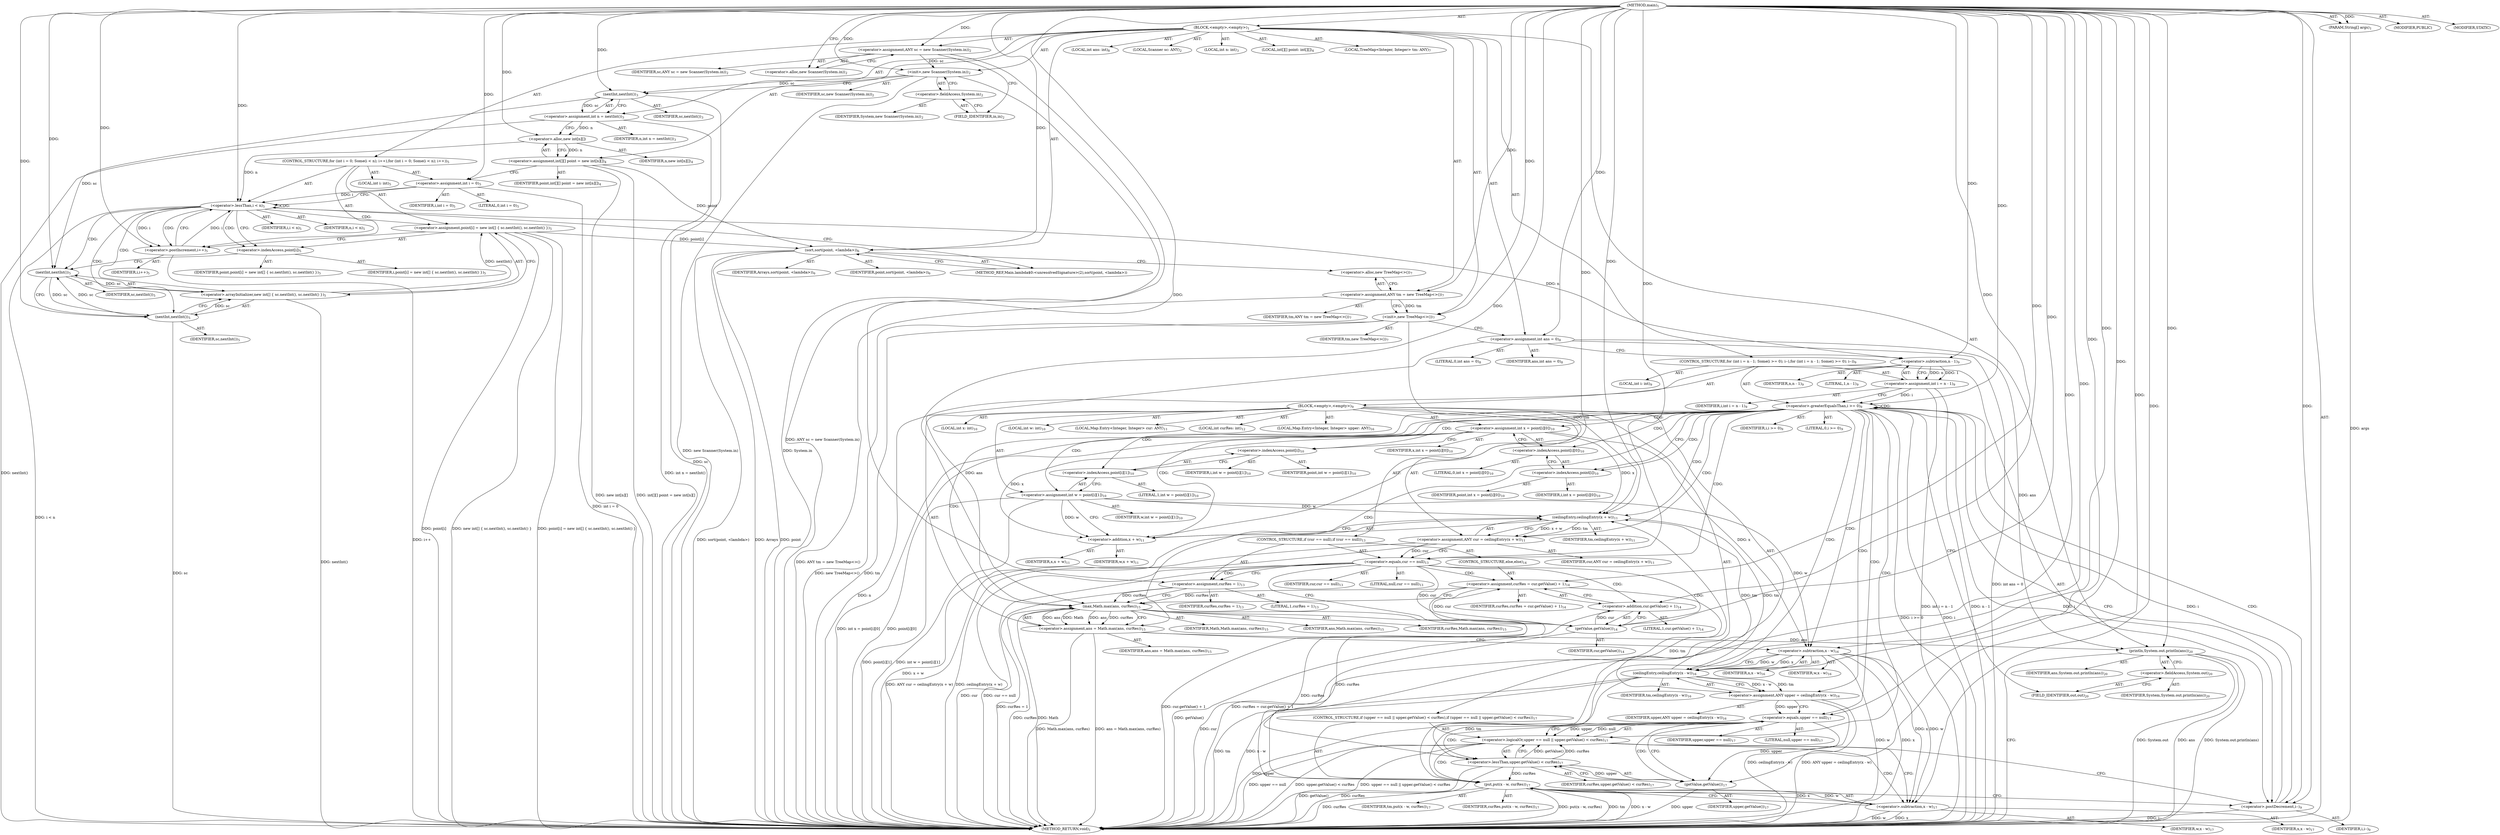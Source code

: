 digraph "main" {  
"31" [label = <(METHOD,main)<SUB>1</SUB>> ]
"14" [label = <(PARAM,String[] args)<SUB>1</SUB>> ]
"32" [label = <(BLOCK,&lt;empty&gt;,&lt;empty&gt;)<SUB>1</SUB>> ]
"4" [label = <(LOCAL,Scanner sc: ANY)<SUB>2</SUB>> ]
"33" [label = <(&lt;operator&gt;.assignment,ANY sc = new Scanner(System.in))<SUB>2</SUB>> ]
"34" [label = <(IDENTIFIER,sc,ANY sc = new Scanner(System.in))<SUB>2</SUB>> ]
"35" [label = <(&lt;operator&gt;.alloc,new Scanner(System.in))<SUB>2</SUB>> ]
"36" [label = <(&lt;init&gt;,new Scanner(System.in))<SUB>2</SUB>> ]
"3" [label = <(IDENTIFIER,sc,new Scanner(System.in))<SUB>2</SUB>> ]
"37" [label = <(&lt;operator&gt;.fieldAccess,System.in)<SUB>2</SUB>> ]
"38" [label = <(IDENTIFIER,System,new Scanner(System.in))<SUB>2</SUB>> ]
"39" [label = <(FIELD_IDENTIFIER,in,in)<SUB>2</SUB>> ]
"8" [label = <(LOCAL,int n: int)<SUB>3</SUB>> ]
"40" [label = <(&lt;operator&gt;.assignment,int n = nextInt())<SUB>3</SUB>> ]
"41" [label = <(IDENTIFIER,n,int n = nextInt())<SUB>3</SUB>> ]
"42" [label = <(nextInt,nextInt())<SUB>3</SUB>> ]
"43" [label = <(IDENTIFIER,sc,nextInt())<SUB>3</SUB>> ]
"10" [label = <(LOCAL,int[][] point: int[][])<SUB>4</SUB>> ]
"44" [label = <(&lt;operator&gt;.assignment,int[][] point = new int[n][])<SUB>4</SUB>> ]
"45" [label = <(IDENTIFIER,point,int[][] point = new int[n][])<SUB>4</SUB>> ]
"46" [label = <(&lt;operator&gt;.alloc,new int[n][])> ]
"47" [label = <(IDENTIFIER,n,new int[n][])<SUB>4</SUB>> ]
"48" [label = <(CONTROL_STRUCTURE,for (int i = 0; Some(i &lt; n); i++),for (int i = 0; Some(i &lt; n); i++))<SUB>5</SUB>> ]
"12" [label = <(LOCAL,int i: int)<SUB>5</SUB>> ]
"49" [label = <(&lt;operator&gt;.assignment,int i = 0)<SUB>5</SUB>> ]
"50" [label = <(IDENTIFIER,i,int i = 0)<SUB>5</SUB>> ]
"51" [label = <(LITERAL,0,int i = 0)<SUB>5</SUB>> ]
"52" [label = <(&lt;operator&gt;.lessThan,i &lt; n)<SUB>5</SUB>> ]
"53" [label = <(IDENTIFIER,i,i &lt; n)<SUB>5</SUB>> ]
"54" [label = <(IDENTIFIER,n,i &lt; n)<SUB>5</SUB>> ]
"55" [label = <(&lt;operator&gt;.postIncrement,i++)<SUB>5</SUB>> ]
"56" [label = <(IDENTIFIER,i,i++)<SUB>5</SUB>> ]
"57" [label = <(&lt;operator&gt;.assignment,point[i] = new int[] { sc.nextInt(), sc.nextInt() })<SUB>5</SUB>> ]
"58" [label = <(&lt;operator&gt;.indexAccess,point[i])<SUB>5</SUB>> ]
"59" [label = <(IDENTIFIER,point,point[i] = new int[] { sc.nextInt(), sc.nextInt() })<SUB>5</SUB>> ]
"60" [label = <(IDENTIFIER,i,point[i] = new int[] { sc.nextInt(), sc.nextInt() })<SUB>5</SUB>> ]
"61" [label = <(&lt;operator&gt;.arrayInitializer,new int[] { sc.nextInt(), sc.nextInt() })<SUB>5</SUB>> ]
"62" [label = <(nextInt,nextInt())<SUB>5</SUB>> ]
"63" [label = <(IDENTIFIER,sc,nextInt())<SUB>5</SUB>> ]
"64" [label = <(nextInt,nextInt())<SUB>5</SUB>> ]
"65" [label = <(IDENTIFIER,sc,nextInt())<SUB>5</SUB>> ]
"66" [label = <(sort,sort(point, &lt;lambda&gt;))<SUB>6</SUB>> ]
"67" [label = <(IDENTIFIER,Arrays,sort(point, &lt;lambda&gt;))<SUB>6</SUB>> ]
"68" [label = <(IDENTIFIER,point,sort(point, &lt;lambda&gt;))<SUB>6</SUB>> ]
"6" [label = <(METHOD_REF,Main.lambda$0:&lt;unresolvedSignature&gt;(2),sort(point, &lt;lambda&gt;))> ]
"16" [label = <(LOCAL,TreeMap&lt;Integer, Integer&gt; tm: ANY)<SUB>7</SUB>> ]
"69" [label = <(&lt;operator&gt;.assignment,ANY tm = new TreeMap&lt;&gt;())<SUB>7</SUB>> ]
"70" [label = <(IDENTIFIER,tm,ANY tm = new TreeMap&lt;&gt;())<SUB>7</SUB>> ]
"71" [label = <(&lt;operator&gt;.alloc,new TreeMap&lt;&gt;())<SUB>7</SUB>> ]
"72" [label = <(&lt;init&gt;,new TreeMap&lt;&gt;())<SUB>7</SUB>> ]
"15" [label = <(IDENTIFIER,tm,new TreeMap&lt;&gt;())<SUB>7</SUB>> ]
"73" [label = <(LOCAL,int ans: int)<SUB>8</SUB>> ]
"74" [label = <(&lt;operator&gt;.assignment,int ans = 0)<SUB>8</SUB>> ]
"75" [label = <(IDENTIFIER,ans,int ans = 0)<SUB>8</SUB>> ]
"76" [label = <(LITERAL,0,int ans = 0)<SUB>8</SUB>> ]
"77" [label = <(CONTROL_STRUCTURE,for (int i = n - 1; Some(i &gt;= 0); i--),for (int i = n - 1; Some(i &gt;= 0); i--))<SUB>9</SUB>> ]
"78" [label = <(LOCAL,int i: int)<SUB>9</SUB>> ]
"79" [label = <(&lt;operator&gt;.assignment,int i = n - 1)<SUB>9</SUB>> ]
"80" [label = <(IDENTIFIER,i,int i = n - 1)<SUB>9</SUB>> ]
"81" [label = <(&lt;operator&gt;.subtraction,n - 1)<SUB>9</SUB>> ]
"82" [label = <(IDENTIFIER,n,n - 1)<SUB>9</SUB>> ]
"83" [label = <(LITERAL,1,n - 1)<SUB>9</SUB>> ]
"84" [label = <(&lt;operator&gt;.greaterEqualsThan,i &gt;= 0)<SUB>9</SUB>> ]
"85" [label = <(IDENTIFIER,i,i &gt;= 0)<SUB>9</SUB>> ]
"86" [label = <(LITERAL,0,i &gt;= 0)<SUB>9</SUB>> ]
"87" [label = <(&lt;operator&gt;.postDecrement,i--)<SUB>9</SUB>> ]
"88" [label = <(IDENTIFIER,i,i--)<SUB>9</SUB>> ]
"89" [label = <(BLOCK,&lt;empty&gt;,&lt;empty&gt;)<SUB>9</SUB>> ]
"90" [label = <(LOCAL,int x: int)<SUB>10</SUB>> ]
"91" [label = <(LOCAL,int w: int)<SUB>10</SUB>> ]
"92" [label = <(&lt;operator&gt;.assignment,int x = point[i][0])<SUB>10</SUB>> ]
"93" [label = <(IDENTIFIER,x,int x = point[i][0])<SUB>10</SUB>> ]
"94" [label = <(&lt;operator&gt;.indexAccess,point[i][0])<SUB>10</SUB>> ]
"95" [label = <(&lt;operator&gt;.indexAccess,point[i])<SUB>10</SUB>> ]
"96" [label = <(IDENTIFIER,point,int x = point[i][0])<SUB>10</SUB>> ]
"97" [label = <(IDENTIFIER,i,int x = point[i][0])<SUB>10</SUB>> ]
"98" [label = <(LITERAL,0,int x = point[i][0])<SUB>10</SUB>> ]
"99" [label = <(&lt;operator&gt;.assignment,int w = point[i][1])<SUB>10</SUB>> ]
"100" [label = <(IDENTIFIER,w,int w = point[i][1])<SUB>10</SUB>> ]
"101" [label = <(&lt;operator&gt;.indexAccess,point[i][1])<SUB>10</SUB>> ]
"102" [label = <(&lt;operator&gt;.indexAccess,point[i])<SUB>10</SUB>> ]
"103" [label = <(IDENTIFIER,point,int w = point[i][1])<SUB>10</SUB>> ]
"104" [label = <(IDENTIFIER,i,int w = point[i][1])<SUB>10</SUB>> ]
"105" [label = <(LITERAL,1,int w = point[i][1])<SUB>10</SUB>> ]
"106" [label = <(LOCAL,Map.Entry&lt;Integer, Integer&gt; cur: ANY)<SUB>11</SUB>> ]
"107" [label = <(&lt;operator&gt;.assignment,ANY cur = ceilingEntry(x + w))<SUB>11</SUB>> ]
"108" [label = <(IDENTIFIER,cur,ANY cur = ceilingEntry(x + w))<SUB>11</SUB>> ]
"109" [label = <(ceilingEntry,ceilingEntry(x + w))<SUB>11</SUB>> ]
"110" [label = <(IDENTIFIER,tm,ceilingEntry(x + w))<SUB>11</SUB>> ]
"111" [label = <(&lt;operator&gt;.addition,x + w)<SUB>11</SUB>> ]
"112" [label = <(IDENTIFIER,x,x + w)<SUB>11</SUB>> ]
"113" [label = <(IDENTIFIER,w,x + w)<SUB>11</SUB>> ]
"114" [label = <(LOCAL,int curRes: int)<SUB>12</SUB>> ]
"115" [label = <(CONTROL_STRUCTURE,if (cur == null),if (cur == null))<SUB>13</SUB>> ]
"116" [label = <(&lt;operator&gt;.equals,cur == null)<SUB>13</SUB>> ]
"117" [label = <(IDENTIFIER,cur,cur == null)<SUB>13</SUB>> ]
"118" [label = <(LITERAL,null,cur == null)<SUB>13</SUB>> ]
"119" [label = <(&lt;operator&gt;.assignment,curRes = 1)<SUB>13</SUB>> ]
"120" [label = <(IDENTIFIER,curRes,curRes = 1)<SUB>13</SUB>> ]
"121" [label = <(LITERAL,1,curRes = 1)<SUB>13</SUB>> ]
"122" [label = <(CONTROL_STRUCTURE,else,else)<SUB>14</SUB>> ]
"123" [label = <(&lt;operator&gt;.assignment,curRes = cur.getValue() + 1)<SUB>14</SUB>> ]
"124" [label = <(IDENTIFIER,curRes,curRes = cur.getValue() + 1)<SUB>14</SUB>> ]
"125" [label = <(&lt;operator&gt;.addition,cur.getValue() + 1)<SUB>14</SUB>> ]
"126" [label = <(getValue,getValue())<SUB>14</SUB>> ]
"127" [label = <(IDENTIFIER,cur,getValue())<SUB>14</SUB>> ]
"128" [label = <(LITERAL,1,cur.getValue() + 1)<SUB>14</SUB>> ]
"129" [label = <(&lt;operator&gt;.assignment,ans = Math.max(ans, curRes))<SUB>15</SUB>> ]
"130" [label = <(IDENTIFIER,ans,ans = Math.max(ans, curRes))<SUB>15</SUB>> ]
"131" [label = <(max,Math.max(ans, curRes))<SUB>15</SUB>> ]
"132" [label = <(IDENTIFIER,Math,Math.max(ans, curRes))<SUB>15</SUB>> ]
"133" [label = <(IDENTIFIER,ans,Math.max(ans, curRes))<SUB>15</SUB>> ]
"134" [label = <(IDENTIFIER,curRes,Math.max(ans, curRes))<SUB>15</SUB>> ]
"135" [label = <(LOCAL,Map.Entry&lt;Integer, Integer&gt; upper: ANY)<SUB>16</SUB>> ]
"136" [label = <(&lt;operator&gt;.assignment,ANY upper = ceilingEntry(x - w))<SUB>16</SUB>> ]
"137" [label = <(IDENTIFIER,upper,ANY upper = ceilingEntry(x - w))<SUB>16</SUB>> ]
"138" [label = <(ceilingEntry,ceilingEntry(x - w))<SUB>16</SUB>> ]
"139" [label = <(IDENTIFIER,tm,ceilingEntry(x - w))<SUB>16</SUB>> ]
"140" [label = <(&lt;operator&gt;.subtraction,x - w)<SUB>16</SUB>> ]
"141" [label = <(IDENTIFIER,x,x - w)<SUB>16</SUB>> ]
"142" [label = <(IDENTIFIER,w,x - w)<SUB>16</SUB>> ]
"143" [label = <(CONTROL_STRUCTURE,if (upper == null || upper.getValue() &lt; curRes),if (upper == null || upper.getValue() &lt; curRes))<SUB>17</SUB>> ]
"144" [label = <(&lt;operator&gt;.logicalOr,upper == null || upper.getValue() &lt; curRes)<SUB>17</SUB>> ]
"145" [label = <(&lt;operator&gt;.equals,upper == null)<SUB>17</SUB>> ]
"146" [label = <(IDENTIFIER,upper,upper == null)<SUB>17</SUB>> ]
"147" [label = <(LITERAL,null,upper == null)<SUB>17</SUB>> ]
"148" [label = <(&lt;operator&gt;.lessThan,upper.getValue() &lt; curRes)<SUB>17</SUB>> ]
"149" [label = <(getValue,getValue())<SUB>17</SUB>> ]
"150" [label = <(IDENTIFIER,upper,getValue())<SUB>17</SUB>> ]
"151" [label = <(IDENTIFIER,curRes,upper.getValue() &lt; curRes)<SUB>17</SUB>> ]
"152" [label = <(put,put(x - w, curRes))<SUB>17</SUB>> ]
"153" [label = <(IDENTIFIER,tm,put(x - w, curRes))<SUB>17</SUB>> ]
"154" [label = <(&lt;operator&gt;.subtraction,x - w)<SUB>17</SUB>> ]
"155" [label = <(IDENTIFIER,x,x - w)<SUB>17</SUB>> ]
"156" [label = <(IDENTIFIER,w,x - w)<SUB>17</SUB>> ]
"157" [label = <(IDENTIFIER,curRes,put(x - w, curRes))<SUB>17</SUB>> ]
"158" [label = <(println,System.out.println(ans))<SUB>20</SUB>> ]
"159" [label = <(&lt;operator&gt;.fieldAccess,System.out)<SUB>20</SUB>> ]
"160" [label = <(IDENTIFIER,System,System.out.println(ans))<SUB>20</SUB>> ]
"161" [label = <(FIELD_IDENTIFIER,out,out)<SUB>20</SUB>> ]
"162" [label = <(IDENTIFIER,ans,System.out.println(ans))<SUB>20</SUB>> ]
"163" [label = <(MODIFIER,PUBLIC)> ]
"164" [label = <(MODIFIER,STATIC)> ]
"165" [label = <(METHOD_RETURN,void)<SUB>1</SUB>> ]
  "31" -> "14"  [ label = "AST: "] 
  "31" -> "32"  [ label = "AST: "] 
  "31" -> "163"  [ label = "AST: "] 
  "31" -> "164"  [ label = "AST: "] 
  "31" -> "165"  [ label = "AST: "] 
  "32" -> "4"  [ label = "AST: "] 
  "32" -> "33"  [ label = "AST: "] 
  "32" -> "36"  [ label = "AST: "] 
  "32" -> "8"  [ label = "AST: "] 
  "32" -> "40"  [ label = "AST: "] 
  "32" -> "10"  [ label = "AST: "] 
  "32" -> "44"  [ label = "AST: "] 
  "32" -> "48"  [ label = "AST: "] 
  "32" -> "66"  [ label = "AST: "] 
  "32" -> "16"  [ label = "AST: "] 
  "32" -> "69"  [ label = "AST: "] 
  "32" -> "72"  [ label = "AST: "] 
  "32" -> "73"  [ label = "AST: "] 
  "32" -> "74"  [ label = "AST: "] 
  "32" -> "77"  [ label = "AST: "] 
  "32" -> "158"  [ label = "AST: "] 
  "33" -> "34"  [ label = "AST: "] 
  "33" -> "35"  [ label = "AST: "] 
  "36" -> "3"  [ label = "AST: "] 
  "36" -> "37"  [ label = "AST: "] 
  "37" -> "38"  [ label = "AST: "] 
  "37" -> "39"  [ label = "AST: "] 
  "40" -> "41"  [ label = "AST: "] 
  "40" -> "42"  [ label = "AST: "] 
  "42" -> "43"  [ label = "AST: "] 
  "44" -> "45"  [ label = "AST: "] 
  "44" -> "46"  [ label = "AST: "] 
  "46" -> "47"  [ label = "AST: "] 
  "48" -> "12"  [ label = "AST: "] 
  "48" -> "49"  [ label = "AST: "] 
  "48" -> "52"  [ label = "AST: "] 
  "48" -> "55"  [ label = "AST: "] 
  "48" -> "57"  [ label = "AST: "] 
  "49" -> "50"  [ label = "AST: "] 
  "49" -> "51"  [ label = "AST: "] 
  "52" -> "53"  [ label = "AST: "] 
  "52" -> "54"  [ label = "AST: "] 
  "55" -> "56"  [ label = "AST: "] 
  "57" -> "58"  [ label = "AST: "] 
  "57" -> "61"  [ label = "AST: "] 
  "58" -> "59"  [ label = "AST: "] 
  "58" -> "60"  [ label = "AST: "] 
  "61" -> "62"  [ label = "AST: "] 
  "61" -> "64"  [ label = "AST: "] 
  "62" -> "63"  [ label = "AST: "] 
  "64" -> "65"  [ label = "AST: "] 
  "66" -> "67"  [ label = "AST: "] 
  "66" -> "68"  [ label = "AST: "] 
  "66" -> "6"  [ label = "AST: "] 
  "69" -> "70"  [ label = "AST: "] 
  "69" -> "71"  [ label = "AST: "] 
  "72" -> "15"  [ label = "AST: "] 
  "74" -> "75"  [ label = "AST: "] 
  "74" -> "76"  [ label = "AST: "] 
  "77" -> "78"  [ label = "AST: "] 
  "77" -> "79"  [ label = "AST: "] 
  "77" -> "84"  [ label = "AST: "] 
  "77" -> "87"  [ label = "AST: "] 
  "77" -> "89"  [ label = "AST: "] 
  "79" -> "80"  [ label = "AST: "] 
  "79" -> "81"  [ label = "AST: "] 
  "81" -> "82"  [ label = "AST: "] 
  "81" -> "83"  [ label = "AST: "] 
  "84" -> "85"  [ label = "AST: "] 
  "84" -> "86"  [ label = "AST: "] 
  "87" -> "88"  [ label = "AST: "] 
  "89" -> "90"  [ label = "AST: "] 
  "89" -> "91"  [ label = "AST: "] 
  "89" -> "92"  [ label = "AST: "] 
  "89" -> "99"  [ label = "AST: "] 
  "89" -> "106"  [ label = "AST: "] 
  "89" -> "107"  [ label = "AST: "] 
  "89" -> "114"  [ label = "AST: "] 
  "89" -> "115"  [ label = "AST: "] 
  "89" -> "129"  [ label = "AST: "] 
  "89" -> "135"  [ label = "AST: "] 
  "89" -> "136"  [ label = "AST: "] 
  "89" -> "143"  [ label = "AST: "] 
  "92" -> "93"  [ label = "AST: "] 
  "92" -> "94"  [ label = "AST: "] 
  "94" -> "95"  [ label = "AST: "] 
  "94" -> "98"  [ label = "AST: "] 
  "95" -> "96"  [ label = "AST: "] 
  "95" -> "97"  [ label = "AST: "] 
  "99" -> "100"  [ label = "AST: "] 
  "99" -> "101"  [ label = "AST: "] 
  "101" -> "102"  [ label = "AST: "] 
  "101" -> "105"  [ label = "AST: "] 
  "102" -> "103"  [ label = "AST: "] 
  "102" -> "104"  [ label = "AST: "] 
  "107" -> "108"  [ label = "AST: "] 
  "107" -> "109"  [ label = "AST: "] 
  "109" -> "110"  [ label = "AST: "] 
  "109" -> "111"  [ label = "AST: "] 
  "111" -> "112"  [ label = "AST: "] 
  "111" -> "113"  [ label = "AST: "] 
  "115" -> "116"  [ label = "AST: "] 
  "115" -> "119"  [ label = "AST: "] 
  "115" -> "122"  [ label = "AST: "] 
  "116" -> "117"  [ label = "AST: "] 
  "116" -> "118"  [ label = "AST: "] 
  "119" -> "120"  [ label = "AST: "] 
  "119" -> "121"  [ label = "AST: "] 
  "122" -> "123"  [ label = "AST: "] 
  "123" -> "124"  [ label = "AST: "] 
  "123" -> "125"  [ label = "AST: "] 
  "125" -> "126"  [ label = "AST: "] 
  "125" -> "128"  [ label = "AST: "] 
  "126" -> "127"  [ label = "AST: "] 
  "129" -> "130"  [ label = "AST: "] 
  "129" -> "131"  [ label = "AST: "] 
  "131" -> "132"  [ label = "AST: "] 
  "131" -> "133"  [ label = "AST: "] 
  "131" -> "134"  [ label = "AST: "] 
  "136" -> "137"  [ label = "AST: "] 
  "136" -> "138"  [ label = "AST: "] 
  "138" -> "139"  [ label = "AST: "] 
  "138" -> "140"  [ label = "AST: "] 
  "140" -> "141"  [ label = "AST: "] 
  "140" -> "142"  [ label = "AST: "] 
  "143" -> "144"  [ label = "AST: "] 
  "143" -> "152"  [ label = "AST: "] 
  "144" -> "145"  [ label = "AST: "] 
  "144" -> "148"  [ label = "AST: "] 
  "145" -> "146"  [ label = "AST: "] 
  "145" -> "147"  [ label = "AST: "] 
  "148" -> "149"  [ label = "AST: "] 
  "148" -> "151"  [ label = "AST: "] 
  "149" -> "150"  [ label = "AST: "] 
  "152" -> "153"  [ label = "AST: "] 
  "152" -> "154"  [ label = "AST: "] 
  "152" -> "157"  [ label = "AST: "] 
  "154" -> "155"  [ label = "AST: "] 
  "154" -> "156"  [ label = "AST: "] 
  "158" -> "159"  [ label = "AST: "] 
  "158" -> "162"  [ label = "AST: "] 
  "159" -> "160"  [ label = "AST: "] 
  "159" -> "161"  [ label = "AST: "] 
  "33" -> "39"  [ label = "CFG: "] 
  "36" -> "42"  [ label = "CFG: "] 
  "40" -> "46"  [ label = "CFG: "] 
  "44" -> "49"  [ label = "CFG: "] 
  "66" -> "71"  [ label = "CFG: "] 
  "69" -> "72"  [ label = "CFG: "] 
  "72" -> "74"  [ label = "CFG: "] 
  "74" -> "81"  [ label = "CFG: "] 
  "158" -> "165"  [ label = "CFG: "] 
  "35" -> "33"  [ label = "CFG: "] 
  "37" -> "36"  [ label = "CFG: "] 
  "42" -> "40"  [ label = "CFG: "] 
  "46" -> "44"  [ label = "CFG: "] 
  "49" -> "52"  [ label = "CFG: "] 
  "52" -> "58"  [ label = "CFG: "] 
  "52" -> "6"  [ label = "CFG: "] 
  "55" -> "52"  [ label = "CFG: "] 
  "57" -> "55"  [ label = "CFG: "] 
  "6" -> "66"  [ label = "CFG: "] 
  "71" -> "69"  [ label = "CFG: "] 
  "79" -> "84"  [ label = "CFG: "] 
  "84" -> "95"  [ label = "CFG: "] 
  "84" -> "161"  [ label = "CFG: "] 
  "87" -> "84"  [ label = "CFG: "] 
  "159" -> "158"  [ label = "CFG: "] 
  "39" -> "37"  [ label = "CFG: "] 
  "58" -> "62"  [ label = "CFG: "] 
  "61" -> "57"  [ label = "CFG: "] 
  "81" -> "79"  [ label = "CFG: "] 
  "92" -> "102"  [ label = "CFG: "] 
  "99" -> "111"  [ label = "CFG: "] 
  "107" -> "116"  [ label = "CFG: "] 
  "129" -> "140"  [ label = "CFG: "] 
  "136" -> "145"  [ label = "CFG: "] 
  "161" -> "159"  [ label = "CFG: "] 
  "62" -> "64"  [ label = "CFG: "] 
  "64" -> "61"  [ label = "CFG: "] 
  "94" -> "92"  [ label = "CFG: "] 
  "101" -> "99"  [ label = "CFG: "] 
  "109" -> "107"  [ label = "CFG: "] 
  "116" -> "119"  [ label = "CFG: "] 
  "116" -> "126"  [ label = "CFG: "] 
  "119" -> "131"  [ label = "CFG: "] 
  "131" -> "129"  [ label = "CFG: "] 
  "138" -> "136"  [ label = "CFG: "] 
  "144" -> "154"  [ label = "CFG: "] 
  "144" -> "87"  [ label = "CFG: "] 
  "152" -> "87"  [ label = "CFG: "] 
  "95" -> "94"  [ label = "CFG: "] 
  "102" -> "101"  [ label = "CFG: "] 
  "111" -> "109"  [ label = "CFG: "] 
  "123" -> "131"  [ label = "CFG: "] 
  "140" -> "138"  [ label = "CFG: "] 
  "145" -> "144"  [ label = "CFG: "] 
  "145" -> "149"  [ label = "CFG: "] 
  "148" -> "144"  [ label = "CFG: "] 
  "154" -> "152"  [ label = "CFG: "] 
  "125" -> "123"  [ label = "CFG: "] 
  "149" -> "148"  [ label = "CFG: "] 
  "126" -> "125"  [ label = "CFG: "] 
  "31" -> "35"  [ label = "CFG: "] 
  "14" -> "165"  [ label = "DDG: args"] 
  "33" -> "165"  [ label = "DDG: ANY sc = new Scanner(System.in)"] 
  "36" -> "165"  [ label = "DDG: System.in"] 
  "36" -> "165"  [ label = "DDG: new Scanner(System.in)"] 
  "42" -> "165"  [ label = "DDG: sc"] 
  "40" -> "165"  [ label = "DDG: nextInt()"] 
  "40" -> "165"  [ label = "DDG: int n = nextInt()"] 
  "44" -> "165"  [ label = "DDG: new int[n][]"] 
  "44" -> "165"  [ label = "DDG: int[][] point = new int[n][]"] 
  "49" -> "165"  [ label = "DDG: int i = 0"] 
  "52" -> "165"  [ label = "DDG: i &lt; n"] 
  "66" -> "165"  [ label = "DDG: point"] 
  "66" -> "165"  [ label = "DDG: sort(point, &lt;lambda&gt;)"] 
  "69" -> "165"  [ label = "DDG: ANY tm = new TreeMap&lt;&gt;()"] 
  "72" -> "165"  [ label = "DDG: tm"] 
  "72" -> "165"  [ label = "DDG: new TreeMap&lt;&gt;()"] 
  "74" -> "165"  [ label = "DDG: int ans = 0"] 
  "81" -> "165"  [ label = "DDG: n"] 
  "79" -> "165"  [ label = "DDG: n - 1"] 
  "79" -> "165"  [ label = "DDG: int i = n - 1"] 
  "84" -> "165"  [ label = "DDG: i"] 
  "84" -> "165"  [ label = "DDG: i &gt;= 0"] 
  "158" -> "165"  [ label = "DDG: System.out"] 
  "158" -> "165"  [ label = "DDG: ans"] 
  "158" -> "165"  [ label = "DDG: System.out.println(ans)"] 
  "92" -> "165"  [ label = "DDG: point[i][0]"] 
  "92" -> "165"  [ label = "DDG: int x = point[i][0]"] 
  "99" -> "165"  [ label = "DDG: point[i][1]"] 
  "99" -> "165"  [ label = "DDG: int w = point[i][1]"] 
  "109" -> "165"  [ label = "DDG: x + w"] 
  "107" -> "165"  [ label = "DDG: ceilingEntry(x + w)"] 
  "107" -> "165"  [ label = "DDG: ANY cur = ceilingEntry(x + w)"] 
  "116" -> "165"  [ label = "DDG: cur"] 
  "116" -> "165"  [ label = "DDG: cur == null"] 
  "126" -> "165"  [ label = "DDG: cur"] 
  "125" -> "165"  [ label = "DDG: getValue()"] 
  "123" -> "165"  [ label = "DDG: cur.getValue() + 1"] 
  "123" -> "165"  [ label = "DDG: curRes = cur.getValue() + 1"] 
  "119" -> "165"  [ label = "DDG: curRes = 1"] 
  "131" -> "165"  [ label = "DDG: curRes"] 
  "129" -> "165"  [ label = "DDG: Math.max(ans, curRes)"] 
  "129" -> "165"  [ label = "DDG: ans = Math.max(ans, curRes)"] 
  "138" -> "165"  [ label = "DDG: tm"] 
  "140" -> "165"  [ label = "DDG: x"] 
  "140" -> "165"  [ label = "DDG: w"] 
  "138" -> "165"  [ label = "DDG: x - w"] 
  "136" -> "165"  [ label = "DDG: ceilingEntry(x - w)"] 
  "136" -> "165"  [ label = "DDG: ANY upper = ceilingEntry(x - w)"] 
  "145" -> "165"  [ label = "DDG: upper"] 
  "144" -> "165"  [ label = "DDG: upper == null"] 
  "149" -> "165"  [ label = "DDG: upper"] 
  "148" -> "165"  [ label = "DDG: getValue()"] 
  "148" -> "165"  [ label = "DDG: curRes"] 
  "144" -> "165"  [ label = "DDG: upper.getValue() &lt; curRes"] 
  "144" -> "165"  [ label = "DDG: upper == null || upper.getValue() &lt; curRes"] 
  "152" -> "165"  [ label = "DDG: tm"] 
  "154" -> "165"  [ label = "DDG: x"] 
  "154" -> "165"  [ label = "DDG: w"] 
  "152" -> "165"  [ label = "DDG: x - w"] 
  "152" -> "165"  [ label = "DDG: curRes"] 
  "152" -> "165"  [ label = "DDG: put(x - w, curRes)"] 
  "87" -> "165"  [ label = "DDG: i--"] 
  "57" -> "165"  [ label = "DDG: point[i]"] 
  "61" -> "165"  [ label = "DDG: nextInt()"] 
  "64" -> "165"  [ label = "DDG: sc"] 
  "57" -> "165"  [ label = "DDG: new int[] { sc.nextInt(), sc.nextInt() }"] 
  "57" -> "165"  [ label = "DDG: point[i] = new int[] { sc.nextInt(), sc.nextInt() }"] 
  "55" -> "165"  [ label = "DDG: i++"] 
  "66" -> "165"  [ label = "DDG: Arrays"] 
  "131" -> "165"  [ label = "DDG: Math"] 
  "31" -> "14"  [ label = "DDG: "] 
  "31" -> "33"  [ label = "DDG: "] 
  "42" -> "40"  [ label = "DDG: sc"] 
  "46" -> "44"  [ label = "DDG: n"] 
  "31" -> "69"  [ label = "DDG: "] 
  "31" -> "74"  [ label = "DDG: "] 
  "33" -> "36"  [ label = "DDG: sc"] 
  "31" -> "36"  [ label = "DDG: "] 
  "31" -> "49"  [ label = "DDG: "] 
  "61" -> "57"  [ label = "DDG: nextInt()"] 
  "31" -> "66"  [ label = "DDG: "] 
  "44" -> "66"  [ label = "DDG: point"] 
  "57" -> "66"  [ label = "DDG: point[i]"] 
  "69" -> "72"  [ label = "DDG: tm"] 
  "31" -> "72"  [ label = "DDG: "] 
  "81" -> "79"  [ label = "DDG: n"] 
  "81" -> "79"  [ label = "DDG: 1"] 
  "74" -> "158"  [ label = "DDG: ans"] 
  "129" -> "158"  [ label = "DDG: ans"] 
  "31" -> "158"  [ label = "DDG: "] 
  "36" -> "42"  [ label = "DDG: sc"] 
  "31" -> "42"  [ label = "DDG: "] 
  "40" -> "46"  [ label = "DDG: n"] 
  "31" -> "46"  [ label = "DDG: "] 
  "49" -> "52"  [ label = "DDG: i"] 
  "55" -> "52"  [ label = "DDG: i"] 
  "31" -> "52"  [ label = "DDG: "] 
  "46" -> "52"  [ label = "DDG: n"] 
  "52" -> "55"  [ label = "DDG: i"] 
  "31" -> "55"  [ label = "DDG: "] 
  "79" -> "84"  [ label = "DDG: i"] 
  "87" -> "84"  [ label = "DDG: i"] 
  "31" -> "84"  [ label = "DDG: "] 
  "84" -> "87"  [ label = "DDG: i"] 
  "31" -> "87"  [ label = "DDG: "] 
  "109" -> "107"  [ label = "DDG: tm"] 
  "109" -> "107"  [ label = "DDG: x + w"] 
  "131" -> "129"  [ label = "DDG: Math"] 
  "131" -> "129"  [ label = "DDG: ans"] 
  "131" -> "129"  [ label = "DDG: curRes"] 
  "138" -> "136"  [ label = "DDG: tm"] 
  "138" -> "136"  [ label = "DDG: x - w"] 
  "62" -> "61"  [ label = "DDG: sc"] 
  "64" -> "61"  [ label = "DDG: sc"] 
  "52" -> "81"  [ label = "DDG: n"] 
  "31" -> "81"  [ label = "DDG: "] 
  "31" -> "119"  [ label = "DDG: "] 
  "42" -> "62"  [ label = "DDG: sc"] 
  "64" -> "62"  [ label = "DDG: sc"] 
  "31" -> "62"  [ label = "DDG: "] 
  "62" -> "64"  [ label = "DDG: sc"] 
  "31" -> "64"  [ label = "DDG: "] 
  "72" -> "109"  [ label = "DDG: tm"] 
  "138" -> "109"  [ label = "DDG: tm"] 
  "152" -> "109"  [ label = "DDG: tm"] 
  "31" -> "109"  [ label = "DDG: "] 
  "92" -> "109"  [ label = "DDG: x"] 
  "99" -> "109"  [ label = "DDG: w"] 
  "107" -> "116"  [ label = "DDG: cur"] 
  "31" -> "116"  [ label = "DDG: "] 
  "126" -> "123"  [ label = "DDG: cur"] 
  "31" -> "123"  [ label = "DDG: "] 
  "31" -> "131"  [ label = "DDG: "] 
  "74" -> "131"  [ label = "DDG: ans"] 
  "129" -> "131"  [ label = "DDG: ans"] 
  "123" -> "131"  [ label = "DDG: curRes"] 
  "119" -> "131"  [ label = "DDG: curRes"] 
  "109" -> "138"  [ label = "DDG: tm"] 
  "31" -> "138"  [ label = "DDG: "] 
  "140" -> "138"  [ label = "DDG: x"] 
  "140" -> "138"  [ label = "DDG: w"] 
  "145" -> "144"  [ label = "DDG: upper"] 
  "145" -> "144"  [ label = "DDG: null"] 
  "148" -> "144"  [ label = "DDG: getValue()"] 
  "148" -> "144"  [ label = "DDG: curRes"] 
  "138" -> "152"  [ label = "DDG: tm"] 
  "31" -> "152"  [ label = "DDG: "] 
  "154" -> "152"  [ label = "DDG: x"] 
  "154" -> "152"  [ label = "DDG: w"] 
  "131" -> "152"  [ label = "DDG: curRes"] 
  "148" -> "152"  [ label = "DDG: curRes"] 
  "92" -> "111"  [ label = "DDG: x"] 
  "31" -> "111"  [ label = "DDG: "] 
  "99" -> "111"  [ label = "DDG: w"] 
  "31" -> "140"  [ label = "DDG: "] 
  "92" -> "140"  [ label = "DDG: x"] 
  "99" -> "140"  [ label = "DDG: w"] 
  "136" -> "145"  [ label = "DDG: upper"] 
  "31" -> "145"  [ label = "DDG: "] 
  "149" -> "148"  [ label = "DDG: upper"] 
  "131" -> "148"  [ label = "DDG: curRes"] 
  "31" -> "148"  [ label = "DDG: "] 
  "140" -> "154"  [ label = "DDG: x"] 
  "31" -> "154"  [ label = "DDG: "] 
  "140" -> "154"  [ label = "DDG: w"] 
  "126" -> "125"  [ label = "DDG: cur"] 
  "31" -> "125"  [ label = "DDG: "] 
  "145" -> "149"  [ label = "DDG: upper"] 
  "31" -> "149"  [ label = "DDG: "] 
  "116" -> "126"  [ label = "DDG: cur"] 
  "31" -> "126"  [ label = "DDG: "] 
  "52" -> "64"  [ label = "CDG: "] 
  "52" -> "57"  [ label = "CDG: "] 
  "52" -> "52"  [ label = "CDG: "] 
  "52" -> "58"  [ label = "CDG: "] 
  "52" -> "61"  [ label = "CDG: "] 
  "52" -> "55"  [ label = "CDG: "] 
  "52" -> "62"  [ label = "CDG: "] 
  "84" -> "107"  [ label = "CDG: "] 
  "84" -> "94"  [ label = "CDG: "] 
  "84" -> "136"  [ label = "CDG: "] 
  "84" -> "116"  [ label = "CDG: "] 
  "84" -> "145"  [ label = "CDG: "] 
  "84" -> "99"  [ label = "CDG: "] 
  "84" -> "84"  [ label = "CDG: "] 
  "84" -> "102"  [ label = "CDG: "] 
  "84" -> "131"  [ label = "CDG: "] 
  "84" -> "95"  [ label = "CDG: "] 
  "84" -> "92"  [ label = "CDG: "] 
  "84" -> "87"  [ label = "CDG: "] 
  "84" -> "144"  [ label = "CDG: "] 
  "84" -> "129"  [ label = "CDG: "] 
  "84" -> "138"  [ label = "CDG: "] 
  "84" -> "140"  [ label = "CDG: "] 
  "84" -> "101"  [ label = "CDG: "] 
  "84" -> "111"  [ label = "CDG: "] 
  "84" -> "109"  [ label = "CDG: "] 
  "116" -> "119"  [ label = "CDG: "] 
  "116" -> "123"  [ label = "CDG: "] 
  "116" -> "126"  [ label = "CDG: "] 
  "116" -> "125"  [ label = "CDG: "] 
  "144" -> "154"  [ label = "CDG: "] 
  "144" -> "152"  [ label = "CDG: "] 
  "145" -> "149"  [ label = "CDG: "] 
  "145" -> "148"  [ label = "CDG: "] 
}
